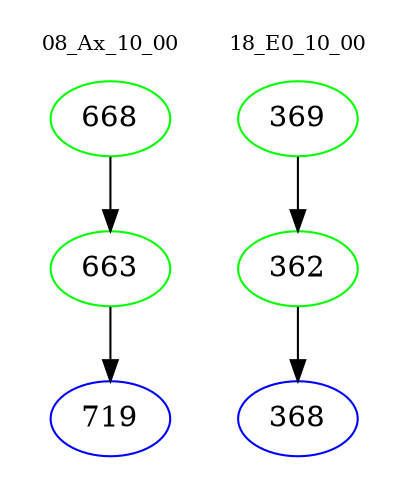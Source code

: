 digraph{
subgraph cluster_0 {
color = white
label = "08_Ax_10_00";
fontsize=10;
T0_668 [label="668", color="green"]
T0_668 -> T0_663 [color="black"]
T0_663 [label="663", color="green"]
T0_663 -> T0_719 [color="black"]
T0_719 [label="719", color="blue"]
}
subgraph cluster_1 {
color = white
label = "18_E0_10_00";
fontsize=10;
T1_369 [label="369", color="green"]
T1_369 -> T1_362 [color="black"]
T1_362 [label="362", color="green"]
T1_362 -> T1_368 [color="black"]
T1_368 [label="368", color="blue"]
}
}
